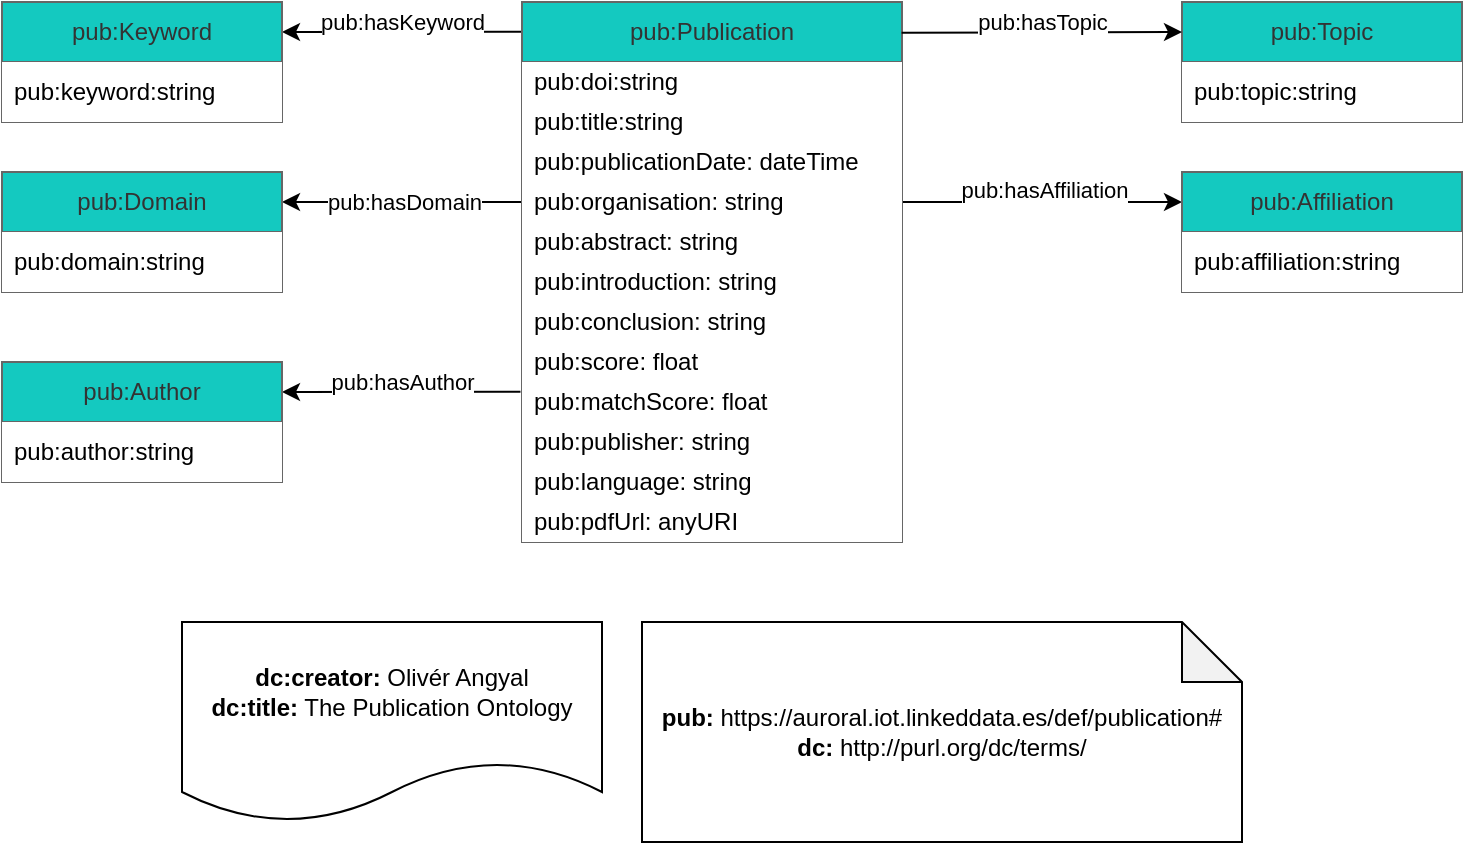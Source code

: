 <mxfile>
    <diagram id="b8jwlTlRPKJ8Pb3nJLvP" name="Page-1">
        <mxGraphModel dx="546" dy="1770" grid="1" gridSize="10" guides="1" tooltips="1" connect="1" arrows="1" fold="1" page="1" pageScale="1" pageWidth="827" pageHeight="1169" background="none" math="0" shadow="0">
            <root>
                <mxCell id="0"/>
                <mxCell id="1" parent="0"/>
                <mxCell id="40" value="" style="edgeStyle=none;html=1;exitX=0;exitY=0.5;exitDx=0;exitDy=0;entryX=1;entryY=0.25;entryDx=0;entryDy=0;rounded=0;" edge="1" parent="1" source="37" target="10">
                    <mxGeometry relative="1" as="geometry"/>
                </mxCell>
                <mxCell id="48" value="pub:hasDomain" style="edgeLabel;html=1;align=center;verticalAlign=middle;resizable=0;points=[];rounded=0;" vertex="1" connectable="0" parent="40">
                    <mxGeometry x="0.129" relative="1" as="geometry">
                        <mxPoint x="8" as="offset"/>
                    </mxGeometry>
                </mxCell>
                <mxCell id="41" value="" style="edgeStyle=none;html=1;exitX=0.002;exitY=0.055;exitDx=0;exitDy=0;exitPerimeter=0;entryX=1;entryY=0.25;entryDx=0;entryDy=0;rounded=0;" edge="1" parent="1" source="2" target="38">
                    <mxGeometry relative="1" as="geometry"/>
                </mxCell>
                <mxCell id="47" value="pub:hasKeyword" style="edgeLabel;html=1;align=center;verticalAlign=middle;resizable=0;points=[];rounded=0;" vertex="1" connectable="0" parent="41">
                    <mxGeometry x="0.225" y="3" relative="1" as="geometry">
                        <mxPoint x="13" y="-8" as="offset"/>
                    </mxGeometry>
                </mxCell>
                <mxCell id="42" value="" style="edgeStyle=none;html=1;entryX=1;entryY=0.25;entryDx=0;entryDy=0;exitX=-0.004;exitY=0.245;exitDx=0;exitDy=0;exitPerimeter=0;rounded=0;" edge="1" parent="1" source="32" target="14">
                    <mxGeometry relative="1" as="geometry"/>
                </mxCell>
                <mxCell id="49" value="pub:hasAuthor" style="edgeLabel;html=1;align=center;verticalAlign=middle;resizable=0;points=[];rounded=0;" vertex="1" connectable="0" parent="42">
                    <mxGeometry x="0.068" y="3" relative="1" as="geometry">
                        <mxPoint x="4" y="-8" as="offset"/>
                    </mxGeometry>
                </mxCell>
                <mxCell id="44" value="" style="edgeStyle=none;html=1;exitX=1;exitY=0.5;exitDx=0;exitDy=0;entryX=0;entryY=0.25;entryDx=0;entryDy=0;rounded=0;" edge="1" parent="1" source="37" target="25">
                    <mxGeometry relative="1" as="geometry"/>
                </mxCell>
                <mxCell id="51" value="pub:hasAffiliation" style="edgeLabel;html=1;align=center;verticalAlign=middle;resizable=0;points=[];rounded=0;" vertex="1" connectable="0" parent="44">
                    <mxGeometry x="-0.099" y="-1" relative="1" as="geometry">
                        <mxPoint x="8" y="-7" as="offset"/>
                    </mxGeometry>
                </mxCell>
                <mxCell id="2" value="pub:Publication" style="swimlane;fontStyle=0;childLayout=stackLayout;horizontal=1;startSize=30;horizontalStack=0;resizeParent=1;resizeParentMax=0;resizeLast=0;collapsible=1;marginBottom=0;whiteSpace=wrap;html=1;rounded=0;fillColor=#14c9c0;fontColor=#333333;strokeColor=#666666;" vertex="1" parent="1">
                    <mxGeometry x="280" y="-320" width="190" height="270" as="geometry"/>
                </mxCell>
                <mxCell id="3" value="pub:doi:string" style="text;strokeColor=none;fillColor=default;align=left;verticalAlign=middle;spacingLeft=4;spacingRight=4;overflow=hidden;points=[[0,0.5],[1,0.5]];portConstraint=eastwest;rotatable=0;whiteSpace=wrap;html=1;rounded=0;" vertex="1" parent="2">
                    <mxGeometry y="30" width="190" height="20" as="geometry"/>
                </mxCell>
                <mxCell id="4" value="pub:title:string" style="text;strokeColor=none;fillColor=default;align=left;verticalAlign=middle;spacingLeft=4;spacingRight=4;overflow=hidden;points=[[0,0.5],[1,0.5]];portConstraint=eastwest;rotatable=0;whiteSpace=wrap;html=1;rounded=0;" vertex="1" parent="2">
                    <mxGeometry y="50" width="190" height="20" as="geometry"/>
                </mxCell>
                <mxCell id="5" value="pub:publicationDate: dateTime" style="text;strokeColor=none;fillColor=default;align=left;verticalAlign=middle;spacingLeft=4;spacingRight=4;overflow=hidden;points=[[0,0.5],[1,0.5]];portConstraint=eastwest;rotatable=0;whiteSpace=wrap;html=1;rounded=0;" vertex="1" parent="2">
                    <mxGeometry y="70" width="190" height="20" as="geometry"/>
                </mxCell>
                <mxCell id="37" value="pub:organisation: string" style="text;strokeColor=none;fillColor=default;align=left;verticalAlign=middle;spacingLeft=4;spacingRight=4;overflow=hidden;points=[[0,0.5],[1,0.5]];portConstraint=eastwest;rotatable=0;whiteSpace=wrap;html=1;rounded=0;" vertex="1" parent="2">
                    <mxGeometry y="90" width="190" height="20" as="geometry"/>
                </mxCell>
                <mxCell id="28" value="pub:abstract: string" style="text;strokeColor=none;fillColor=default;align=left;verticalAlign=middle;spacingLeft=4;spacingRight=4;overflow=hidden;points=[[0,0.5],[1,0.5]];portConstraint=eastwest;rotatable=0;whiteSpace=wrap;html=1;rounded=0;" vertex="1" parent="2">
                    <mxGeometry y="110" width="190" height="20" as="geometry"/>
                </mxCell>
                <mxCell id="29" value="pub:introduction: string" style="text;strokeColor=none;fillColor=default;align=left;verticalAlign=middle;spacingLeft=4;spacingRight=4;overflow=hidden;points=[[0,0.5],[1,0.5]];portConstraint=eastwest;rotatable=0;whiteSpace=wrap;html=1;rounded=0;" vertex="1" parent="2">
                    <mxGeometry y="130" width="190" height="20" as="geometry"/>
                </mxCell>
                <mxCell id="30" value="pub:conclusion: string" style="text;strokeColor=none;fillColor=default;align=left;verticalAlign=middle;spacingLeft=4;spacingRight=4;overflow=hidden;points=[[0,0.5],[1,0.5]];portConstraint=eastwest;rotatable=0;whiteSpace=wrap;html=1;rounded=0;" vertex="1" parent="2">
                    <mxGeometry y="150" width="190" height="20" as="geometry"/>
                </mxCell>
                <mxCell id="31" value="pub:score: float" style="text;strokeColor=none;fillColor=default;align=left;verticalAlign=middle;spacingLeft=4;spacingRight=4;overflow=hidden;points=[[0,0.5],[1,0.5]];portConstraint=eastwest;rotatable=0;whiteSpace=wrap;html=1;rounded=0;" vertex="1" parent="2">
                    <mxGeometry y="170" width="190" height="20" as="geometry"/>
                </mxCell>
                <mxCell id="32" value="pub:matchScore: float" style="text;strokeColor=none;fillColor=default;align=left;verticalAlign=middle;spacingLeft=4;spacingRight=4;overflow=hidden;points=[[0,0.5],[1,0.5]];portConstraint=eastwest;rotatable=0;whiteSpace=wrap;html=1;rounded=0;" vertex="1" parent="2">
                    <mxGeometry y="190" width="190" height="20" as="geometry"/>
                </mxCell>
                <mxCell id="33" value="pub:publisher: string" style="text;strokeColor=none;fillColor=default;align=left;verticalAlign=middle;spacingLeft=4;spacingRight=4;overflow=hidden;points=[[0,0.5],[1,0.5]];portConstraint=eastwest;rotatable=0;whiteSpace=wrap;html=1;rounded=0;" vertex="1" parent="2">
                    <mxGeometry y="210" width="190" height="20" as="geometry"/>
                </mxCell>
                <mxCell id="34" value="pub:language: string" style="text;strokeColor=none;fillColor=default;align=left;verticalAlign=middle;spacingLeft=4;spacingRight=4;overflow=hidden;points=[[0,0.5],[1,0.5]];portConstraint=eastwest;rotatable=0;whiteSpace=wrap;html=1;rounded=0;" vertex="1" parent="2">
                    <mxGeometry y="230" width="190" height="20" as="geometry"/>
                </mxCell>
                <mxCell id="35" value="pub:pdfUrl: anyURI" style="text;strokeColor=none;fillColor=default;align=left;verticalAlign=middle;spacingLeft=4;spacingRight=4;overflow=hidden;points=[[0,0.5],[1,0.5]];portConstraint=eastwest;rotatable=0;whiteSpace=wrap;html=1;rounded=0;" vertex="1" parent="2">
                    <mxGeometry y="250" width="190" height="20" as="geometry"/>
                </mxCell>
                <mxCell id="10" value="pub:Domain" style="swimlane;fontStyle=0;childLayout=stackLayout;horizontal=1;startSize=30;horizontalStack=0;resizeParent=1;resizeParentMax=0;resizeLast=0;collapsible=1;marginBottom=0;whiteSpace=wrap;html=1;rounded=0;fillColor=#14c9c0;fontColor=#333333;strokeColor=#666666;" vertex="1" parent="1">
                    <mxGeometry x="20" y="-235" width="140" height="60" as="geometry"/>
                </mxCell>
                <mxCell id="11" value="pub:domain:string" style="text;strokeColor=none;fillColor=default;align=left;verticalAlign=middle;spacingLeft=4;spacingRight=4;overflow=hidden;points=[[0,0.5],[1,0.5]];portConstraint=eastwest;rotatable=0;whiteSpace=wrap;html=1;rounded=0;" vertex="1" parent="10">
                    <mxGeometry y="30" width="140" height="30" as="geometry"/>
                </mxCell>
                <mxCell id="14" value="pub:Author" style="swimlane;fontStyle=0;childLayout=stackLayout;horizontal=1;startSize=30;horizontalStack=0;resizeParent=1;resizeParentMax=0;resizeLast=0;collapsible=1;marginBottom=0;whiteSpace=wrap;html=1;rounded=0;fillColor=#14c9c0;fontColor=#333333;strokeColor=#666666;" vertex="1" parent="1">
                    <mxGeometry x="20" y="-140" width="140" height="60" as="geometry"/>
                </mxCell>
                <mxCell id="15" value="pub:author:string" style="text;strokeColor=none;fillColor=default;align=left;verticalAlign=middle;spacingLeft=4;spacingRight=4;overflow=hidden;points=[[0,0.5],[1,0.5]];portConstraint=eastwest;rotatable=0;whiteSpace=wrap;html=1;rounded=0;" vertex="1" parent="14">
                    <mxGeometry y="30" width="140" height="30" as="geometry"/>
                </mxCell>
                <mxCell id="18" value="pub:Topic" style="swimlane;fontStyle=0;childLayout=stackLayout;horizontal=1;startSize=30;horizontalStack=0;resizeParent=1;resizeParentMax=0;resizeLast=0;collapsible=1;marginBottom=0;whiteSpace=wrap;html=1;rounded=0;fillColor=#14c9c0;fontColor=#333333;strokeColor=#666666;" vertex="1" parent="1">
                    <mxGeometry x="610" y="-320" width="140" height="60" as="geometry"/>
                </mxCell>
                <mxCell id="19" value="pub:topic:string" style="text;strokeColor=none;fillColor=default;align=left;verticalAlign=middle;spacingLeft=4;spacingRight=4;overflow=hidden;points=[[0,0.5],[1,0.5]];portConstraint=eastwest;rotatable=0;whiteSpace=wrap;html=1;rounded=0;" vertex="1" parent="18">
                    <mxGeometry y="30" width="140" height="30" as="geometry"/>
                </mxCell>
                <mxCell id="22" value="&lt;b&gt;dc:creator: &lt;/b&gt;Olivér Angyal&lt;br&gt;&lt;b&gt;dc:title:&lt;/b&gt; The Publication Ontology" style="shape=document;whiteSpace=wrap;html=1;boundedLbl=1;rounded=0;" vertex="1" parent="1">
                    <mxGeometry x="110" y="-10" width="210" height="100" as="geometry"/>
                </mxCell>
                <mxCell id="24" value="&lt;b&gt;pub:&lt;/b&gt; https://auroral.iot.linkeddata.es/def/publication#&lt;br&gt;&lt;b&gt;dc:&lt;/b&gt; http://purl.org/dc/terms/" style="shape=note;whiteSpace=wrap;html=1;backgroundOutline=1;darkOpacity=0.05;rounded=0;" vertex="1" parent="1">
                    <mxGeometry x="340" y="-10" width="300" height="110" as="geometry"/>
                </mxCell>
                <mxCell id="25" value="pub:Affiliation" style="swimlane;fontStyle=0;childLayout=stackLayout;horizontal=1;startSize=30;horizontalStack=0;resizeParent=1;resizeParentMax=0;resizeLast=0;collapsible=1;marginBottom=0;whiteSpace=wrap;html=1;rounded=0;labelBackgroundColor=none;fillColor=#14c9c0;fontColor=#333333;strokeColor=#666666;" vertex="1" parent="1">
                    <mxGeometry x="610" y="-235" width="140" height="60" as="geometry"/>
                </mxCell>
                <mxCell id="26" value="pub:affiliation:string" style="text;strokeColor=none;fillColor=default;align=left;verticalAlign=middle;spacingLeft=4;spacingRight=4;overflow=hidden;points=[[0,0.5],[1,0.5]];portConstraint=eastwest;rotatable=0;whiteSpace=wrap;html=1;rounded=0;" vertex="1" parent="25">
                    <mxGeometry y="30" width="140" height="30" as="geometry"/>
                </mxCell>
                <mxCell id="38" value="pub:Keyword" style="swimlane;fontStyle=0;childLayout=stackLayout;horizontal=1;startSize=30;horizontalStack=0;resizeParent=1;resizeParentMax=0;resizeLast=0;collapsible=1;marginBottom=0;whiteSpace=wrap;html=1;rounded=0;fillColor=#14C9C0;fontColor=#333333;strokeColor=#666666;" vertex="1" parent="1">
                    <mxGeometry x="20" y="-320" width="140" height="60" as="geometry"/>
                </mxCell>
                <mxCell id="39" value="pub:keyword:string" style="text;strokeColor=none;fillColor=default;align=left;verticalAlign=middle;spacingLeft=4;spacingRight=4;overflow=hidden;points=[[0,0.5],[1,0.5]];portConstraint=eastwest;rotatable=0;whiteSpace=wrap;html=1;rounded=0;" vertex="1" parent="38">
                    <mxGeometry y="30" width="140" height="30" as="geometry"/>
                </mxCell>
                <mxCell id="45" value="" style="edgeStyle=none;html=1;exitX=0.999;exitY=0.057;exitDx=0;exitDy=0;entryX=0;entryY=0.25;entryDx=0;entryDy=0;exitPerimeter=0;rounded=0;" edge="1" parent="1" source="2" target="18">
                    <mxGeometry relative="1" as="geometry">
                        <mxPoint x="470" y="-310" as="sourcePoint"/>
                        <mxPoint x="570" y="-310" as="targetPoint"/>
                    </mxGeometry>
                </mxCell>
                <mxCell id="50" value="pub:hasTopic" style="edgeLabel;html=1;align=center;verticalAlign=middle;resizable=0;points=[];rounded=0;" vertex="1" connectable="0" parent="45">
                    <mxGeometry x="-0.002" y="-1" relative="1" as="geometry">
                        <mxPoint y="-6" as="offset"/>
                    </mxGeometry>
                </mxCell>
            </root>
        </mxGraphModel>
    </diagram>
</mxfile>
